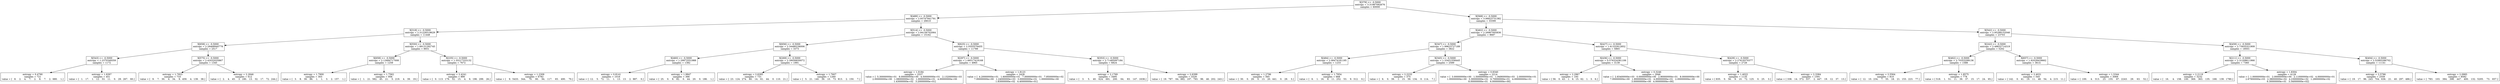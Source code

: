 digraph Tree {
0 [label="X[378] <= -0.5000\nentropy = 3.31987092676\nsamples = 60000", shape="box"] ;
1 [label="X[489] <= -0.5000\nentropy = 2.93747941791\nsamples = 26610", shape="box"] ;
0 -> 1 ;
2 [label="X[318] <= -0.5000\nentropy = 2.31226519629\nsamples = 11448", shape="box"] ;
1 -> 2 ;
3 [label="X[658] <= -0.5000\nentropy = 2.28468940778\nsamples = 2517", shape="box"] ;
2 -> 3 ;
4 [label="X[543] <= -0.5000\nentropy = 1.2370349359\nsamples = 1172", shape="box"] ;
3 -> 4 ;
5 [label="entropy = 0.4790\nsamples = 721\nvalue = [   8.    2.    4.    7.    2.    8.    7.    2.  680.    1.]", shape="box"] ;
4 -> 5 ;
6 [label="entropy = 1.9397\nsamples = 451\nvalue = [   1.   17.    1.   12.   53.   11.    0.   29.  267.   60.]", shape="box"] ;
4 -> 6 ;
7 [label="X[575] <= -0.5000\nentropy = 2.42032035867\nsamples = 1345", shape="box"] ;
3 -> 7 ;
8 [label="entropy = 1.7953\nsamples = 733\nvalue = [   9.    7.   30.    4.   34.    9.  459.    4.  139.   38.]", shape="box"] ;
7 -> 8 ;
9 [label="entropy = 2.2846\nsamples = 612\nvalue = [   2.    4.   45.    3.  180.   13.   32.   17.   72.  244.]", shape="box"] ;
7 -> 9 ;
10 [label="X[550] <= -0.5000\nentropy = 1.89131292745\nsamples = 8931", shape="box"] ;
2 -> 10 ;
11 [label="X[658] <= -0.5000\nentropy = 2.12684717008\nsamples = 1259", shape="box"] ;
10 -> 11 ;
12 [label="entropy = 1.7900\nsamples = 303\nvalue = [   3.    8.   39.   88.    1.    1.    3.    2.  157.    1.]", shape="box"] ;
11 -> 12 ;
13 [label="entropy = 1.7562\nsamples = 956\nvalue = [   1.   21.  582.   45.   21.    5.  219.    4.   39.   19.]", shape="box"] ;
11 -> 13 ;
14 [label="X[235] <= -0.5000\nentropy = 1.55217333132\nsamples = 7672", shape="box"] ;
10 -> 14 ;
15 [label="entropy = 2.4241\nsamples = 890\nvalue = [   0.  113.  179.   52.   15.    4.    6.  196.  299.   26.]", shape="box"] ;
14 -> 15 ;
16 [label="entropy = 1.2309\nsamples = 6782\nvalue = [    9.  5433.   344.    70.    90.    94.   117.    65.   490.    70.]", shape="box"] ;
14 -> 16 ;
17 [label="X[514] <= -0.5000\nentropy = 2.84156702064\nsamples = 15162", shape="box"] ;
1 -> 17 ;
18 [label="X[656] <= -0.5000\nentropy = 2.34480236006\nsamples = 3373", shape="box"] ;
17 -> 18 ;
19 [label="X[460] <= -0.5000\nentropy = 1.29972551988\nsamples = 1382", shape="box"] ;
18 -> 19 ;
20 [label="entropy = 0.8141\nsamples = 1016\nvalue = [  12.    5.   72.   11.    1.   13.   13.    2.  887.    0.]", shape="box"] ;
19 -> 20 ;
21 [label="entropy = 1.9847\nsamples = 366\nvalue = [  25.    0.    8.   82.    0.   44.   20.    0.  186.    1.]", shape="box"] ;
19 -> 21 ;
22 [label="X[269] <= -0.5000\nentropy = 2.39056830072\nsamples = 1991", shape="box"] ;
18 -> 22 ;
23 [label="entropy = 2.6285\nsamples = 731\nvalue = [  23.  124.  274.   60.   14.   61.   44.    0.  110.   21.]", shape="box"] ;
22 -> 23 ;
24 [label="entropy = 1.7607\nsamples = 1260\nvalue = [   5.   21.  140.   39.   10.   73.  813.    2.  150.    7.]", shape="box"] ;
22 -> 24 ;
25 [label="X[625] <= -0.5000\nentropy = 2.5555576455\nsamples = 11789", shape="box"] ;
17 -> 25 ;
26 [label="X[297] <= -0.5000\nentropy = 1.66517419168\nsamples = 4965", shape="box"] ;
25 -> 26 ;
27 [label="entropy = 1.0184\nsamples = 2537\nvalue = [  5.30000000e+01   8.00000000e+00   4.50000000e+01   2.13200000e+03
   2.00000000e+00   1.08000000e+02   1.00000000e+01   4.00000000e+00
   1.43000000e+02   3.20000000e+01]", shape="box"] ;
26 -> 27 ;
28 [label="entropy = 1.8123\nsamples = 2428\nvalue = [  4.20000000e+01   1.60000000e+01   7.00000000e+01   7.95000000e+02
   7.00000000e+00   1.24000000e+03   3.00000000e+01   1.00000000e+00
   1.83000000e+02   4.40000000e+01]", shape="box"] ;
26 -> 28 ;
29 [label="X[353] <= -0.5000\nentropy = 2.71485097184\nsamples = 6824", shape="box"] ;
25 -> 29 ;
30 [label="entropy = 2.1769\nsamples = 3495\nvalue = [    3.     5.    40.   624.   691.   200.    64.    83.   147.  1638.]", shape="box"] ;
29 -> 30 ;
31 [label="entropy = 2.6399\nsamples = 3329\nvalue = [  19.  787.   64.  882.  197.  793.   96.   46.  202.  243.]", shape="box"] ;
29 -> 31 ;
32 [label="X[568] <= -0.5000\nentropy = 3.06923731382\nsamples = 33390", shape="box"] ;
0 -> 32 ;
33 [label="X[462] <= -0.5000\nentropy = 2.26967005836\nsamples = 9687", shape="box"] ;
32 -> 33 ;
34 [label="X[347] <= -0.5000\nentropy = 1.99623727189\nsamples = 3822", shape="box"] ;
33 -> 34 ;
35 [label="X[484] <= -0.5000\nentropy = 2.08474181195\nsamples = 1233", shape="box"] ;
34 -> 35 ;
36 [label="entropy = 1.2796\nsamples = 565\nvalue = [  30.    0.   29.    0.   13.   20.  441.    0.   29.    3.]", shape="box"] ;
35 -> 36 ;
37 [label="entropy = 1.7954\nsamples = 668\nvalue = [   6.    1.   16.    8.   11.  252.   53.    9.  312.    0.]", shape="box"] ;
35 -> 37 ;
38 [label="X[345] <= -0.5000\nentropy = 1.33451558445\nsamples = 2589", shape="box"] ;
34 -> 38 ;
39 [label="entropy = 2.2233\nsamples = 375\nvalue = [   6.    0.   39.    1.   15.   59.  134.    0.  114.    7.]", shape="box"] ;
38 -> 39 ;
40 [label="entropy = 0.8340\nsamples = 2214\nvalue = [  3.00000000e+00   1.50000000e+01   1.94900000e+03   2.00000000e+01
   1.00000000e+00   3.30000000e+01   6.70000000e+01   4.00000000e+01
   8.00000000e+01   6.00000000e+00]", shape="box"] ;
38 -> 40 ;
41 [label="X[427] <= -0.5000\nentropy = 1.61332912852\nsamples = 5865", shape="box"] ;
33 -> 41 ;
42 [label="X[436] <= -0.5000\nentropy = 0.576324381106\nsamples = 3139", shape="box"] ;
41 -> 42 ;
43 [label="entropy = 2.2967\nsamples = 193\nvalue = [ 56.   0.  43.   1.   6.  15.  62.   1.   3.   6.]", shape="box"] ;
42 -> 43 ;
44 [label="entropy = 0.3246\nsamples = 2946\nvalue = [  2.83400000e+03   0.00000000e+00   2.90000000e+01   8.00000000e+00
   7.00000000e+00   1.90000000e+01   4.00000000e+01   2.00000000e+00
   3.00000000e+00   4.00000000e+00]", shape="box"] ;
42 -> 44 ;
45 [label="X[429] <= -0.5000\nentropy = 2.27619370377\nsamples = 2726", shape="box"] ;
41 -> 45 ;
46 [label="entropy = 1.4022\nsamples = 1135\nvalue = [ 835.    0.   56.    9.   10.   72.  125.    0.   25.    3.]", shape="box"] ;
45 -> 46 ;
47 [label="entropy = 2.3384\nsamples = 1591\nvalue = [ 338.   14.  372.  337.    2.  447.   19.   12.   37.   13.]", shape="box"] ;
45 -> 47 ;
48 [label="X[542] <= -0.5000\nentropy = 2.95289152046\nsamples = 23703", shape="box"] ;
32 -> 48 ;
49 [label="X[242] <= -0.5000\nentropy = 2.48832714319\nsamples = 5202", shape="box"] ;
48 -> 49 ;
50 [label="X[462] <= -0.5000\nentropy = 2.70353299136\nsamples = 1588", shape="box"] ;
49 -> 50 ;
51 [label="entropy = 2.5564\nsamples = 810\nvalue = [  12.   10.  234.    7.   55.   18.   21.  153.  223.   77.]", shape="box"] ;
50 -> 51 ;
52 [label="entropy = 1.8575\nsamples = 778\nvalue = [ 518.    1.   51.   11.   39.   37.   15.   17.   24.   65.]", shape="box"] ;
50 -> 52 ;
53 [label="X[657] <= -0.5000\nentropy = 1.92028429662\nsamples = 3614", shape="box"] ;
49 -> 53 ;
54 [label="entropy = 2.4031\nsamples = 545\nvalue = [ 142.    0.   41.   19.   11.   48.   54.    4.  215.   11.]", shape="box"] ;
53 -> 54 ;
55 [label="entropy = 1.5344\nsamples = 3069\nvalue = [  100.     4.   313.    23.   155.    87.  2243.    29.    63.    52.]", shape="box"] ;
53 -> 55 ;
56 [label="X[459] <= -0.5000\nentropy = 2.73935321909\nsamples = 18501", shape="box"] ;
48 -> 56 ;
57 [label="X[211] <= -0.5000\nentropy = 2.31208611966\nsamples = 7360", shape="box"] ;
56 -> 57 ;
58 [label="entropy = 2.2119\nsamples = 3232\nvalue = [   16.     4.   158.   100.   369.   363.   135.   168.   139.  1780.]", shape="box"] ;
57 -> 58 ;
59 [label="entropy = 1.8304\nsamples = 4128\nvalue = [  1.00000000e+01   2.00000000e+00   2.11000000e+02   4.00000000e+01
   2.67900000e+03   2.38000000e+02   4.23000000e+02   1.28000000e+02
   6.30000000e+01   3.34000000e+02]", shape="box"] ;
57 -> 59 ;
60 [label="X[404] <= -0.5000\nentropy = 2.52993286702\nsamples = 11141", shape="box"] ;
56 -> 60 ;
61 [label="entropy = 2.5786\nsamples = 2559\nvalue = [  19.   17.   96.  243.  704.  636.   21.   40.  297.  486.]", shape="box"] ;
60 -> 61 ;
62 [label="entropy = 2.0985\nsamples = 8582\nvalue = [  783.   103.   384.   398.   447.   400.   132.  5205.    73.   657.]", shape="box"] ;
60 -> 62 ;
}